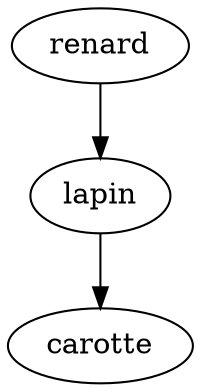digraph mongraphe {
    rankdir=TB;
    node [shape=ellipse, style=filled, fillcolor=white];

    renard -> lapin
    lapin -> carotte
}